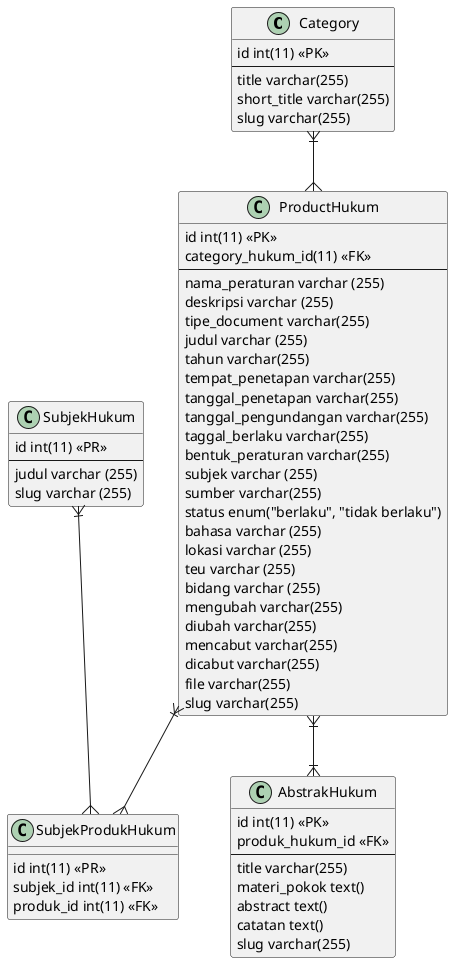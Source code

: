 @startuml



class Category{
    id int(11) <<PK>>
    --
    title varchar(255)
    short_title varchar(255)
    slug varchar(255)
}

class ProductHukum{
    id int(11) <<PK>>
    category_hukum_id(11) <<FK>>
    --
    nama_peraturan varchar (255)
    deskripsi varchar (255)
    tipe_document varchar(255)
    judul varchar (255)
    tahun varchar(255)
    tempat_penetapan varchar(255)
    tanggal_penetapan varchar(255)
    tanggal_pengundangan varchar(255)
    taggal_berlaku varchar(255)
    bentuk_peraturan varchar(255)
    subjek varchar (255)
    sumber varchar(255)
    status enum("berlaku", "tidak berlaku")
    bahasa varchar (255)
    lokasi varchar (255)
    teu varchar (255)
    bidang varchar (255)
    mengubah varchar(255)
    diubah varchar(255)
    mencabut varchar(255)
    dicabut varchar(255)
    file varchar(255)
    slug varchar(255)
}


class SubjekProdukHukum{
    id int(11) <<PR>>
    subjek_id int(11) <<FK>>
    produk_id int(11) <<FK>>
}

class SubjekHukum{
    id int(11) <<PR>>
    --
    judul varchar (255)
    slug varchar (255)
}



class AbstrakHukum{
    id int(11) <<PK>>
    produk_hukum_id <<FK>>
    --
    title varchar(255)
    materi_pokok text()
    abstract text()
    catatan text()
    slug varchar(255)
}


Category}|--{ProductHukum
ProductHukum }|--{SubjekProdukHukum
SubjekHukum }|--{SubjekProdukHukum
ProductHukum }|--|{AbstrakHukum





@enduml